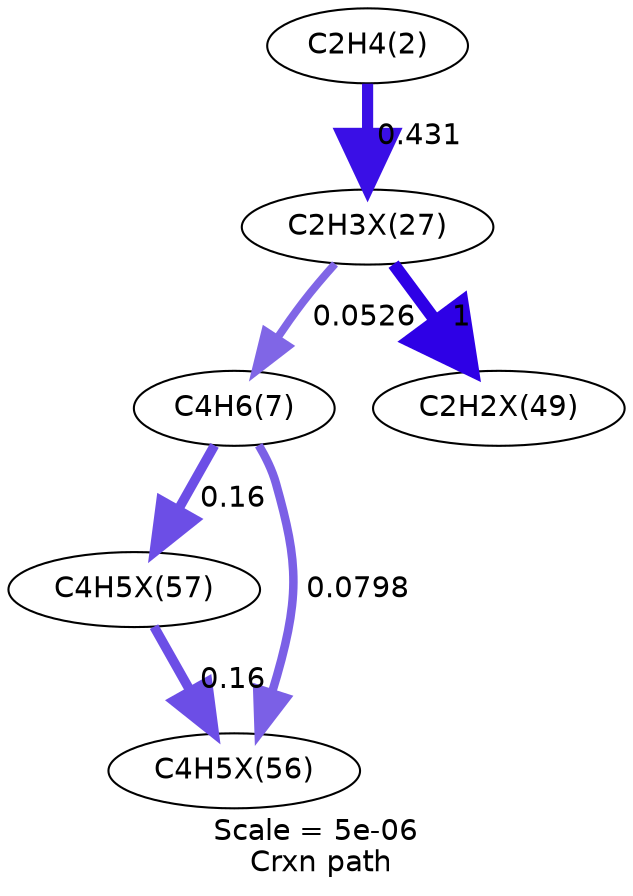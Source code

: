 digraph reaction_paths {
center=1;
s5 -> s18[fontname="Helvetica", style="setlinewidth(5.36)", arrowsize=2.68, color="0.7, 0.931, 0.9"
, label=" 0.431"];
s18 -> s8[fontname="Helvetica", style="setlinewidth(3.78)", arrowsize=1.89, color="0.7, 0.553, 0.9"
, label=" 0.0526"];
s18 -> s27[fontname="Helvetica", style="setlinewidth(6)", arrowsize=3, color="0.7, 1.5, 0.9"
, label=" 1"];
s8 -> s29[fontname="Helvetica", style="setlinewidth(4.61)", arrowsize=2.31, color="0.7, 0.66, 0.9"
, label=" 0.16"];
s8 -> s28[fontname="Helvetica", style="setlinewidth(4.09)", arrowsize=2.05, color="0.7, 0.58, 0.9"
, label=" 0.0798"];
s29 -> s28[fontname="Helvetica", style="setlinewidth(4.62)", arrowsize=2.31, color="0.7, 0.66, 0.9"
, label=" 0.16"];
s5 [ fontname="Helvetica", label="C2H4(2)"];
s8 [ fontname="Helvetica", label="C4H6(7)"];
s18 [ fontname="Helvetica", label="C2H3X(27)"];
s27 [ fontname="Helvetica", label="C2H2X(49)"];
s28 [ fontname="Helvetica", label="C4H5X(56)"];
s29 [ fontname="Helvetica", label="C4H5X(57)"];
 label = "Scale = 5e-06\l Crxn path";
 fontname = "Helvetica";
}
